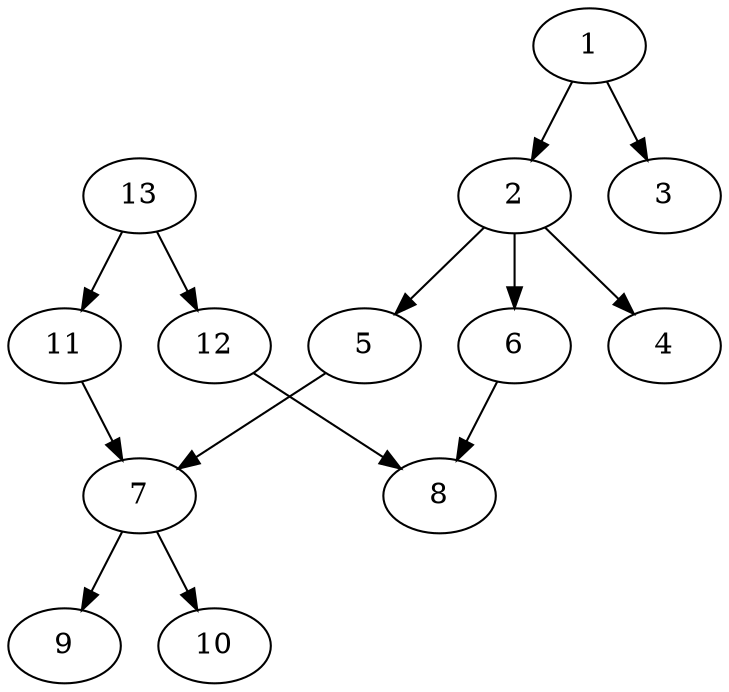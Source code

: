 digraph {
    1 -> 2 -> 4;
    2 -> 5 -> 7 -> 9;
    7 -> 10;
    2 -> 6 -> 8;
    1 -> 3;
    13 -> 11 -> 7;
    13 -> 12 -> 8;
}